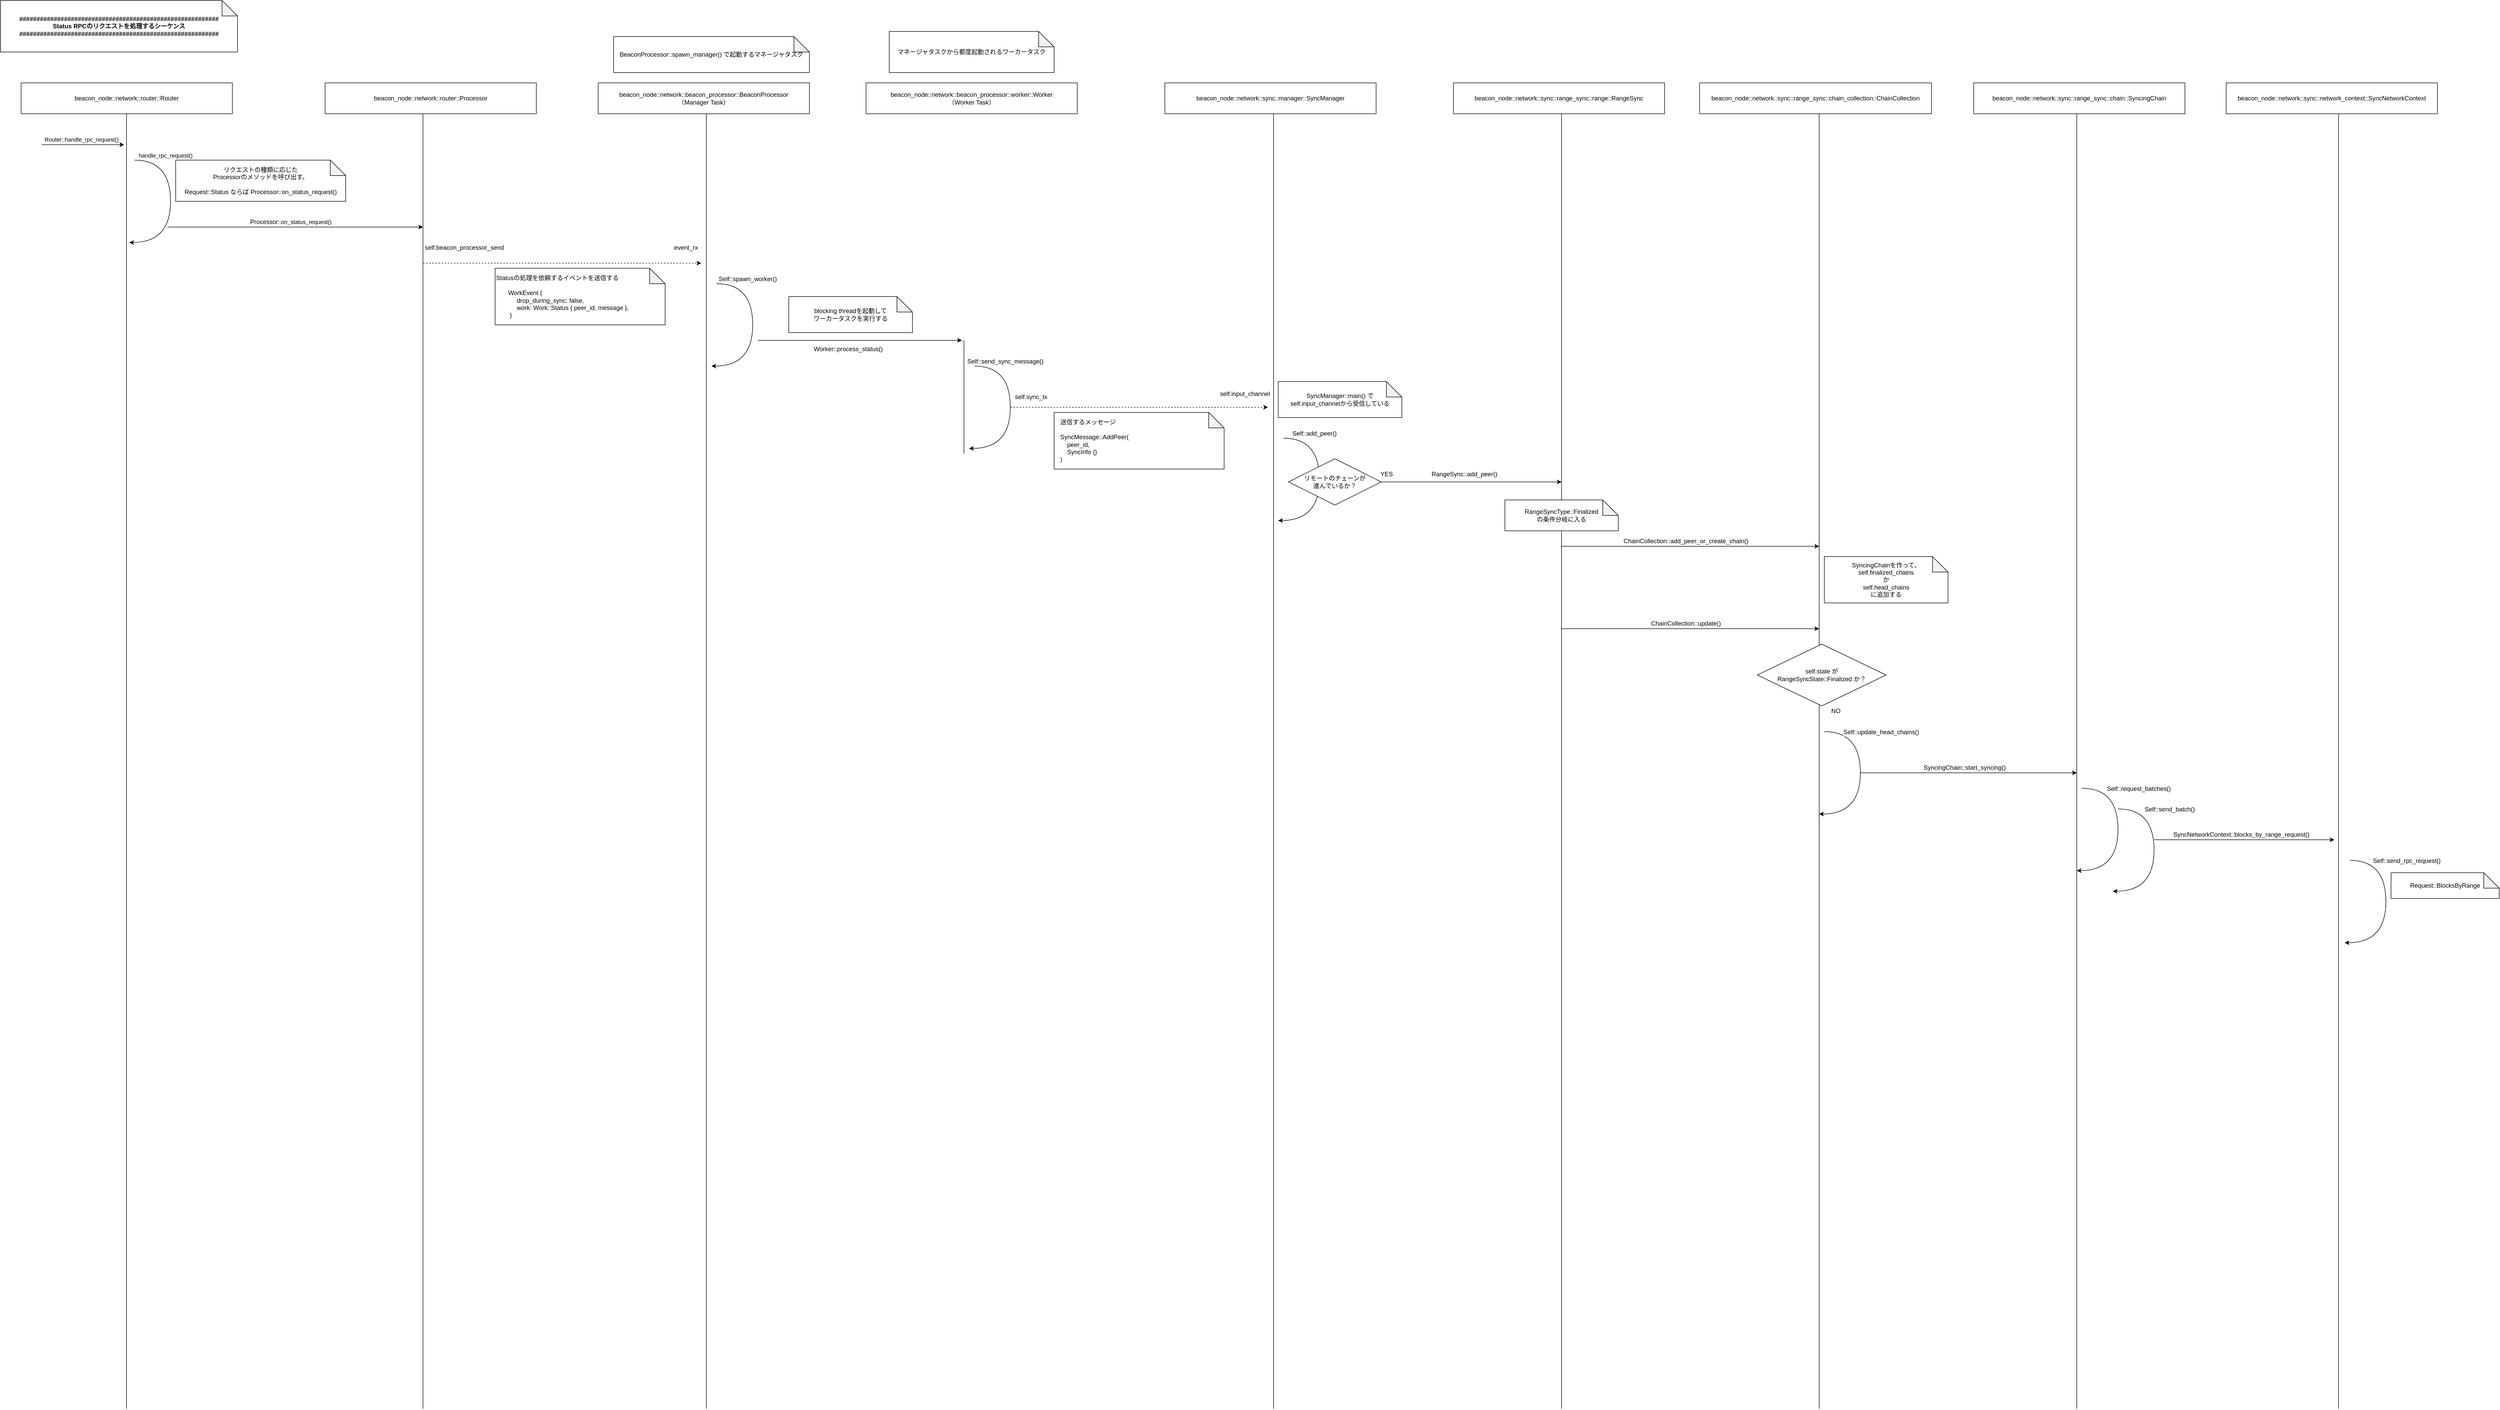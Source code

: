 <mxfile>
    <diagram id="WmQeqPcZGVHwFXoyWa7D" name="Page-1">
        <mxGraphModel dx="1002" dy="877" grid="1" gridSize="10" guides="1" tooltips="1" connect="1" arrows="1" fold="1" page="1" pageScale="1" pageWidth="827" pageHeight="1169" background="none" math="0" shadow="0">
            <root>
                <mxCell id="0"/>
                <mxCell id="1" parent="0"/>
                <mxCell id="2" value="##########################################################&lt;br&gt;Status RPCのリクエストを処理するシーケンス&lt;br&gt;##########################################################" style="shape=note;whiteSpace=wrap;html=1;backgroundOutline=1;darkOpacity=0.05;fontStyle=1" parent="1" vertex="1">
                    <mxGeometry x="10" y="10" width="460" height="100" as="geometry"/>
                </mxCell>
                <mxCell id="3" value="beacon_node::network::router::Router" style="rounded=0;whiteSpace=wrap;html=1;" parent="1" vertex="1">
                    <mxGeometry x="50" y="170" width="410" height="60" as="geometry"/>
                </mxCell>
                <mxCell id="4" value="" style="endArrow=classic;html=1;" parent="1" edge="1">
                    <mxGeometry width="50" height="50" relative="1" as="geometry">
                        <mxPoint x="90" y="290" as="sourcePoint"/>
                        <mxPoint x="250" y="290" as="targetPoint"/>
                    </mxGeometry>
                </mxCell>
                <mxCell id="5" value="Router::handle_rpc_request()" style="edgeLabel;html=1;align=center;verticalAlign=middle;resizable=0;points=[];" parent="4" vertex="1" connectable="0">
                    <mxGeometry x="-0.037" y="1" relative="1" as="geometry">
                        <mxPoint y="-9" as="offset"/>
                    </mxGeometry>
                </mxCell>
                <mxCell id="6" value="" style="endArrow=none;html=1;" parent="1" edge="1">
                    <mxGeometry width="50" height="50" relative="1" as="geometry">
                        <mxPoint x="254.5" y="2745" as="sourcePoint"/>
                        <mxPoint x="254.5" y="230" as="targetPoint"/>
                    </mxGeometry>
                </mxCell>
                <mxCell id="7" value="" style="curved=1;endArrow=classic;html=1;" parent="1" edge="1">
                    <mxGeometry width="50" height="50" relative="1" as="geometry">
                        <mxPoint x="270" y="320" as="sourcePoint"/>
                        <mxPoint x="260" y="480" as="targetPoint"/>
                        <Array as="points">
                            <mxPoint x="340" y="320"/>
                            <mxPoint x="340" y="480"/>
                        </Array>
                    </mxGeometry>
                </mxCell>
                <mxCell id="8" value="handle_rpc_request()" style="edgeLabel;html=1;align=center;verticalAlign=middle;resizable=0;points=[];" parent="7" vertex="1" connectable="0">
                    <mxGeometry x="0.073" relative="1" as="geometry">
                        <mxPoint x="-10" y="-106" as="offset"/>
                    </mxGeometry>
                </mxCell>
                <mxCell id="9" value="&lt;span style=&quot;font-weight: 400&quot;&gt;リクエストの種類に応じた&lt;br&gt;&lt;/span&gt;&lt;span style=&quot;font-weight: normal&quot;&gt;Processorのメソッドを呼び出す。&lt;/span&gt;&lt;br&gt;&lt;br&gt;&lt;span style=&quot;font-weight: 400&quot;&gt;Request::Status ならば Processor::&lt;/span&gt;&lt;span style=&quot;font-weight: 400&quot;&gt;on_status_request()&lt;/span&gt;" style="shape=note;whiteSpace=wrap;html=1;backgroundOutline=1;darkOpacity=0.05;fontStyle=1" parent="1" vertex="1">
                    <mxGeometry x="350" y="320" width="330" height="80" as="geometry"/>
                </mxCell>
                <mxCell id="10" value="beacon_node::network::router::Processor" style="rounded=0;whiteSpace=wrap;html=1;" parent="1" vertex="1">
                    <mxGeometry x="640" y="170" width="410" height="60" as="geometry"/>
                </mxCell>
                <mxCell id="11" value="" style="endArrow=none;html=1;" parent="1" edge="1">
                    <mxGeometry width="50" height="50" relative="1" as="geometry">
                        <mxPoint x="830" y="2745" as="sourcePoint"/>
                        <mxPoint x="830" y="230" as="targetPoint"/>
                    </mxGeometry>
                </mxCell>
                <mxCell id="13" value="" style="endArrow=classic;html=1;" parent="1" edge="1">
                    <mxGeometry width="50" height="50" relative="1" as="geometry">
                        <mxPoint x="334" y="450" as="sourcePoint"/>
                        <mxPoint x="830" y="450" as="targetPoint"/>
                    </mxGeometry>
                </mxCell>
                <mxCell id="14" value="&lt;span style=&quot;font-size: 12px&quot;&gt;Processor&lt;/span&gt;::on_status_request()" style="edgeLabel;html=1;align=center;verticalAlign=middle;resizable=0;points=[];" parent="13" vertex="1" connectable="0">
                    <mxGeometry x="-0.037" y="1" relative="1" as="geometry">
                        <mxPoint y="-9" as="offset"/>
                    </mxGeometry>
                </mxCell>
                <mxCell id="15" value="beacon_node::network::beacon_processor::BeaconProcessor&lt;br&gt;（Manager Task）" style="rounded=0;whiteSpace=wrap;html=1;" parent="1" vertex="1">
                    <mxGeometry x="1170" y="170" width="410" height="60" as="geometry"/>
                </mxCell>
                <mxCell id="16" value="" style="endArrow=none;html=1;" parent="1" edge="1">
                    <mxGeometry width="50" height="50" relative="1" as="geometry">
                        <mxPoint x="1380" y="2745" as="sourcePoint"/>
                        <mxPoint x="1380" y="230" as="targetPoint"/>
                    </mxGeometry>
                </mxCell>
                <mxCell id="17" value="" style="endArrow=classic;html=1;dashed=1;" parent="1" edge="1">
                    <mxGeometry width="50" height="50" relative="1" as="geometry">
                        <mxPoint x="830" y="520" as="sourcePoint"/>
                        <mxPoint x="1370" y="520" as="targetPoint"/>
                    </mxGeometry>
                </mxCell>
                <mxCell id="19" value="&lt;span style=&quot;font-size: 12px&quot;&gt;self.beacon_processor_send&lt;/span&gt;" style="edgeLabel;html=1;align=center;verticalAlign=middle;resizable=0;points=[];" parent="1" vertex="1" connectable="0">
                    <mxGeometry x="910" y="490" as="geometry"/>
                </mxCell>
                <mxCell id="20" value="&lt;span style=&quot;font-size: 12px&quot;&gt;event_rx&lt;/span&gt;" style="edgeLabel;html=1;align=center;verticalAlign=middle;resizable=0;points=[];" parent="1" vertex="1" connectable="0">
                    <mxGeometry x="1340" y="490" as="geometry"/>
                </mxCell>
                <mxCell id="21" value="&lt;span style=&quot;font-weight: 400&quot;&gt;Statusの処理を依頼するイベントを送信する&amp;nbsp;&lt;br&gt;&lt;br&gt;&amp;nbsp; &amp;nbsp; &amp;nbsp; &amp;nbsp;WorkEvent&amp;nbsp;&lt;/span&gt;&lt;span style=&quot;font-weight: 400&quot;&gt;{&lt;/span&gt;&lt;div&gt;&lt;span style=&quot;font-weight: 400&quot;&gt;&amp;nbsp; &amp;nbsp; &amp;nbsp; &amp;nbsp; &amp;nbsp; &amp;nbsp; drop_during_sync: false,&lt;/span&gt;&lt;/div&gt;&lt;div&gt;&lt;span style=&quot;font-weight: 400&quot;&gt;&amp;nbsp; &amp;nbsp; &amp;nbsp; &amp;nbsp; &amp;nbsp; &amp;nbsp; work: Work::Status { peer_id, message },&lt;/span&gt;&lt;/div&gt;&lt;div&gt;&lt;span style=&quot;font-weight: 400&quot;&gt;&amp;nbsp; &amp;nbsp; &amp;nbsp; &amp;nbsp; }&lt;/span&gt;&lt;/div&gt;" style="shape=note;whiteSpace=wrap;html=1;backgroundOutline=1;darkOpacity=0.05;fontStyle=1;align=left;" parent="1" vertex="1">
                    <mxGeometry x="970" y="530" width="330" height="110" as="geometry"/>
                </mxCell>
                <mxCell id="22" value="&lt;span style=&quot;font-weight: 400&quot;&gt;BeaconProcessor::spawn_manager() で起動するマネージャタスク&lt;/span&gt;" style="shape=note;whiteSpace=wrap;html=1;backgroundOutline=1;darkOpacity=0.05;fontStyle=1;align=center;" parent="1" vertex="1">
                    <mxGeometry x="1200" y="80" width="380" height="70" as="geometry"/>
                </mxCell>
                <mxCell id="24" value="beacon_node::network::beacon_processor::worker::Worker&lt;br&gt;（Worker Task）" style="rounded=0;whiteSpace=wrap;html=1;" parent="1" vertex="1">
                    <mxGeometry x="1690" y="170" width="410" height="60" as="geometry"/>
                </mxCell>
                <mxCell id="25" value="&lt;span style=&quot;font-weight: 400&quot;&gt;マネージャタスクから都度起動されるワーカータスク&lt;/span&gt;" style="shape=note;whiteSpace=wrap;html=1;backgroundOutline=1;darkOpacity=0.05;fontStyle=1;align=center;" parent="1" vertex="1">
                    <mxGeometry x="1735" y="70" width="320" height="80" as="geometry"/>
                </mxCell>
                <mxCell id="26" value="" style="endArrow=classic;html=1;" parent="1" edge="1">
                    <mxGeometry width="50" height="50" relative="1" as="geometry">
                        <mxPoint x="1480" y="670" as="sourcePoint"/>
                        <mxPoint x="1876" y="670" as="targetPoint"/>
                    </mxGeometry>
                </mxCell>
                <mxCell id="28" value="" style="endArrow=none;html=1;" parent="1" edge="1">
                    <mxGeometry width="50" height="50" relative="1" as="geometry">
                        <mxPoint x="1880" y="890" as="sourcePoint"/>
                        <mxPoint x="1880" y="670" as="targetPoint"/>
                    </mxGeometry>
                </mxCell>
                <mxCell id="29" value="" style="curved=1;endArrow=classic;html=1;" parent="1" edge="1">
                    <mxGeometry width="50" height="50" relative="1" as="geometry">
                        <mxPoint x="1400" y="560" as="sourcePoint"/>
                        <mxPoint x="1390" y="720" as="targetPoint"/>
                        <Array as="points">
                            <mxPoint x="1470" y="560"/>
                            <mxPoint x="1470" y="720"/>
                        </Array>
                    </mxGeometry>
                </mxCell>
                <mxCell id="30" value="&lt;span style=&quot;font-size: 12px&quot;&gt;Self::spawn_worker()&lt;/span&gt;" style="edgeLabel;html=1;align=center;verticalAlign=middle;resizable=0;points=[];" parent="29" vertex="1" connectable="0">
                    <mxGeometry x="0.073" relative="1" as="geometry">
                        <mxPoint x="-10" y="-106" as="offset"/>
                    </mxGeometry>
                </mxCell>
                <mxCell id="31" value="&lt;span style=&quot;font-weight: 400&quot;&gt;blocking threadを起動して&lt;br&gt;ワーカータスクを実行する&lt;/span&gt;" style="shape=note;whiteSpace=wrap;html=1;backgroundOutline=1;darkOpacity=0.05;fontStyle=1;align=center;" parent="1" vertex="1">
                    <mxGeometry x="1540" y="585" width="240" height="70" as="geometry"/>
                </mxCell>
                <mxCell id="32" value="&lt;span style=&quot;font-size: 12px&quot;&gt;Worker::process_status()&lt;/span&gt;" style="edgeLabel;html=1;align=center;verticalAlign=middle;resizable=0;points=[];" parent="1" vertex="1" connectable="0">
                    <mxGeometry x="1654" y="690" as="geometry">
                        <mxPoint x="1" y="-3" as="offset"/>
                    </mxGeometry>
                </mxCell>
                <mxCell id="33" value="" style="curved=1;endArrow=classic;html=1;" parent="1" edge="1">
                    <mxGeometry width="50" height="50" relative="1" as="geometry">
                        <mxPoint x="1900" y="720" as="sourcePoint"/>
                        <mxPoint x="1890" y="880" as="targetPoint"/>
                        <Array as="points">
                            <mxPoint x="1970" y="720"/>
                            <mxPoint x="1970" y="880"/>
                        </Array>
                    </mxGeometry>
                </mxCell>
                <mxCell id="34" value="&lt;span style=&quot;font-size: 12px&quot;&gt;Self::send_sync_message()&lt;/span&gt;" style="edgeLabel;html=1;align=center;verticalAlign=middle;resizable=0;points=[];" parent="33" vertex="1" connectable="0">
                    <mxGeometry x="0.073" relative="1" as="geometry">
                        <mxPoint x="-10" y="-106" as="offset"/>
                    </mxGeometry>
                </mxCell>
                <mxCell id="35" value="beacon_node::network::sync::manager::SyncManager" style="rounded=0;whiteSpace=wrap;html=1;" parent="1" vertex="1">
                    <mxGeometry x="2270" y="170" width="410" height="60" as="geometry"/>
                </mxCell>
                <mxCell id="36" value="" style="endArrow=classic;html=1;dashed=1;" parent="1" edge="1">
                    <mxGeometry width="50" height="50" relative="1" as="geometry">
                        <mxPoint x="1970" y="800" as="sourcePoint"/>
                        <mxPoint x="2470" y="800" as="targetPoint"/>
                    </mxGeometry>
                </mxCell>
                <mxCell id="37" value="&lt;span style=&quot;font-size: 12px&quot;&gt;self.sync_tx&lt;/span&gt;" style="edgeLabel;html=1;align=center;verticalAlign=middle;resizable=0;points=[];" parent="1" vertex="1" connectable="0">
                    <mxGeometry x="2010" y="780" as="geometry"/>
                </mxCell>
                <mxCell id="38" value="&lt;span style=&quot;font-weight: 400&quot;&gt;送信するメッセージ&amp;nbsp;&lt;/span&gt;&lt;br&gt;&lt;br&gt;&lt;span style=&quot;font-weight: 400&quot;&gt;SyncMessage::AddPeer(&lt;/span&gt;&lt;br&gt;&lt;span style=&quot;font-weight: 400&quot;&gt;&amp;nbsp; &amp;nbsp; peer_id,&lt;/span&gt;&lt;br&gt;&lt;span style=&quot;font-weight: 400&quot;&gt;&amp;nbsp; &amp;nbsp; SyncInfo {}&lt;/span&gt;&lt;br&gt;&lt;span style=&quot;font-weight: 400&quot;&gt;)&lt;/span&gt;" style="shape=note;whiteSpace=wrap;html=1;backgroundOutline=1;darkOpacity=0.05;fontStyle=1;align=left;spacingLeft=10;" parent="1" vertex="1">
                    <mxGeometry x="2055" y="810" width="330" height="110" as="geometry"/>
                </mxCell>
                <mxCell id="39" value="" style="endArrow=none;html=1;" parent="1" edge="1">
                    <mxGeometry width="50" height="50" relative="1" as="geometry">
                        <mxPoint x="2481" y="2745" as="sourcePoint"/>
                        <mxPoint x="2481" y="230" as="targetPoint"/>
                    </mxGeometry>
                </mxCell>
                <mxCell id="40" value="&lt;span style=&quot;font-size: 12px&quot;&gt;self.input_channel&lt;/span&gt;" style="edgeLabel;html=1;align=center;verticalAlign=middle;resizable=0;points=[];" parent="1" vertex="1" connectable="0">
                    <mxGeometry x="2430" y="770" as="geometry">
                        <mxPoint x="-5" y="4" as="offset"/>
                    </mxGeometry>
                </mxCell>
                <mxCell id="41" value="&lt;span style=&quot;font-weight: 400&quot;&gt;SyncManager::main() で&lt;br&gt;&lt;/span&gt;&lt;span style=&quot;font-weight: normal&quot;&gt;self.input_channelから受信している&lt;/span&gt;" style="shape=note;whiteSpace=wrap;html=1;backgroundOutline=1;darkOpacity=0.05;fontStyle=1;align=center;" parent="1" vertex="1">
                    <mxGeometry x="2490" y="750" width="240" height="70" as="geometry"/>
                </mxCell>
                <mxCell id="42" value="" style="curved=1;endArrow=classic;html=1;" parent="1" edge="1">
                    <mxGeometry width="50" height="50" relative="1" as="geometry">
                        <mxPoint x="2500" y="860" as="sourcePoint"/>
                        <mxPoint x="2490" y="1020" as="targetPoint"/>
                        <Array as="points">
                            <mxPoint x="2570" y="860"/>
                            <mxPoint x="2570" y="1020"/>
                        </Array>
                    </mxGeometry>
                </mxCell>
                <mxCell id="43" value="&lt;span style=&quot;font-size: 12px&quot;&gt;Self::add_peer()&lt;/span&gt;" style="edgeLabel;html=1;align=center;verticalAlign=middle;resizable=0;points=[];" parent="42" vertex="1" connectable="0">
                    <mxGeometry x="0.073" relative="1" as="geometry">
                        <mxPoint x="-10" y="-106" as="offset"/>
                    </mxGeometry>
                </mxCell>
                <mxCell id="44" value="リモートのチェーンが&lt;br&gt;進んでいるか？" style="rhombus;whiteSpace=wrap;html=1;align=center;" parent="1" vertex="1">
                    <mxGeometry x="2510" y="900" width="180" height="90" as="geometry"/>
                </mxCell>
                <mxCell id="47" value="" style="endArrow=classic;html=1;exitX=1;exitY=0.5;exitDx=0;exitDy=0;" parent="1" source="44" edge="1">
                    <mxGeometry width="50" height="50" relative="1" as="geometry">
                        <mxPoint x="2720" y="944.5" as="sourcePoint"/>
                        <mxPoint x="3040" y="945" as="targetPoint"/>
                    </mxGeometry>
                </mxCell>
                <mxCell id="48" value="beacon_node::network::sync::range_sync::range::RangeSync" style="rounded=0;whiteSpace=wrap;html=1;" parent="1" vertex="1">
                    <mxGeometry x="2830" y="170" width="410" height="60" as="geometry"/>
                </mxCell>
                <mxCell id="49" value="" style="endArrow=none;html=1;" parent="1" edge="1">
                    <mxGeometry width="50" height="50" relative="1" as="geometry">
                        <mxPoint x="3040" y="2745" as="sourcePoint"/>
                        <mxPoint x="3040" y="230" as="targetPoint"/>
                    </mxGeometry>
                </mxCell>
                <mxCell id="50" value="&lt;span style=&quot;font-size: 12px&quot;&gt;YES&lt;/span&gt;" style="edgeLabel;html=1;align=center;verticalAlign=middle;resizable=0;points=[];" parent="1" vertex="1" connectable="0">
                    <mxGeometry x="2700" y="930" as="geometry"/>
                </mxCell>
                <mxCell id="51" value="&lt;span style=&quot;font-size: 12px&quot;&gt;RangeSync::add_peer()&lt;/span&gt;" style="edgeLabel;html=1;align=center;verticalAlign=middle;resizable=0;points=[];" parent="1" vertex="1" connectable="0">
                    <mxGeometry x="2610" y="865" as="geometry">
                        <mxPoint x="241" y="65" as="offset"/>
                    </mxGeometry>
                </mxCell>
                <mxCell id="52" value="beacon_node::network::sync::range_sync::chain_collection::ChainCollection" style="rounded=0;whiteSpace=wrap;html=1;" parent="1" vertex="1">
                    <mxGeometry x="3308" y="170" width="450" height="60" as="geometry"/>
                </mxCell>
                <mxCell id="53" value="" style="endArrow=classic;html=1;" parent="1" edge="1">
                    <mxGeometry width="50" height="50" relative="1" as="geometry">
                        <mxPoint x="3040" y="1070" as="sourcePoint"/>
                        <mxPoint x="3540" y="1070" as="targetPoint"/>
                    </mxGeometry>
                </mxCell>
                <mxCell id="54" value="&lt;span style=&quot;font-size: 12px&quot;&gt;ChainCollection::&lt;/span&gt;&lt;span style=&quot;font-size: 12px&quot;&gt;add_peer_or_create_chain()&lt;/span&gt;" style="edgeLabel;html=1;align=center;verticalAlign=middle;resizable=0;points=[];" parent="53" vertex="1" connectable="0">
                    <mxGeometry x="-0.037" y="1" relative="1" as="geometry">
                        <mxPoint y="-9" as="offset"/>
                    </mxGeometry>
                </mxCell>
                <mxCell id="55" value="" style="endArrow=none;html=1;" parent="1" edge="1">
                    <mxGeometry width="50" height="50" relative="1" as="geometry">
                        <mxPoint x="3540" y="2745" as="sourcePoint"/>
                        <mxPoint x="3540" y="230" as="targetPoint"/>
                    </mxGeometry>
                </mxCell>
                <mxCell id="58" value="&lt;span style=&quot;font-weight: 400&quot;&gt;SyncingChainを作って、&lt;br&gt;&lt;/span&gt;&lt;span style=&quot;font-weight: normal&quot;&gt;self.finalized_chains&lt;br&gt;か&lt;br&gt;self.head_chains&lt;br&gt;に追加する&lt;br&gt;&lt;/span&gt;" style="shape=note;whiteSpace=wrap;html=1;backgroundOutline=1;darkOpacity=0.05;fontStyle=1;align=center;" parent="1" vertex="1">
                    <mxGeometry x="3550" y="1090" width="240" height="90" as="geometry"/>
                </mxCell>
                <mxCell id="60" value="" style="endArrow=classic;html=1;" parent="1" edge="1">
                    <mxGeometry width="50" height="50" relative="1" as="geometry">
                        <mxPoint x="3040" y="1230" as="sourcePoint"/>
                        <mxPoint x="3540" y="1230" as="targetPoint"/>
                    </mxGeometry>
                </mxCell>
                <mxCell id="61" value="&lt;span style=&quot;font-size: 12px&quot;&gt;ChainCollection::&lt;/span&gt;&lt;span style=&quot;font-size: 12px&quot;&gt;update()&lt;/span&gt;" style="edgeLabel;html=1;align=center;verticalAlign=middle;resizable=0;points=[];" parent="60" vertex="1" connectable="0">
                    <mxGeometry x="-0.037" y="1" relative="1" as="geometry">
                        <mxPoint y="-9" as="offset"/>
                    </mxGeometry>
                </mxCell>
                <mxCell id="62" value="&lt;span style=&quot;font-weight: 400&quot;&gt;RangeSyncType::Finalized&lt;br&gt;の条件分岐に入る&lt;br&gt;&lt;/span&gt;" style="shape=note;whiteSpace=wrap;html=1;backgroundOutline=1;darkOpacity=0.05;fontStyle=1;align=center;" parent="1" vertex="1">
                    <mxGeometry x="2930" y="980" width="220" height="60" as="geometry"/>
                </mxCell>
                <mxCell id="63" value="self.state が&lt;br&gt;RangeSyncState::Finalized か？" style="rhombus;whiteSpace=wrap;html=1;align=center;" parent="1" vertex="1">
                    <mxGeometry x="3420" y="1260" width="250" height="120" as="geometry"/>
                </mxCell>
                <mxCell id="64" value="&lt;span style=&quot;font-size: 12px&quot;&gt;NO&lt;/span&gt;" style="edgeLabel;html=1;align=center;verticalAlign=middle;resizable=0;points=[];" parent="1" vertex="1" connectable="0">
                    <mxGeometry x="2630" y="950" as="geometry">
                        <mxPoint x="942" y="440" as="offset"/>
                    </mxGeometry>
                </mxCell>
                <mxCell id="65" value="" style="curved=1;endArrow=classic;html=1;" parent="1" edge="1">
                    <mxGeometry width="50" height="50" relative="1" as="geometry">
                        <mxPoint x="3550" y="1430" as="sourcePoint"/>
                        <mxPoint x="3540" y="1590" as="targetPoint"/>
                        <Array as="points">
                            <mxPoint x="3620" y="1430"/>
                            <mxPoint x="3620" y="1590"/>
                        </Array>
                    </mxGeometry>
                </mxCell>
                <mxCell id="66" value="&lt;span style=&quot;font-size: 12px&quot;&gt;Self::update_head_chains()&lt;/span&gt;" style="edgeLabel;html=1;align=center;verticalAlign=middle;resizable=0;points=[];" parent="65" vertex="1" connectable="0">
                    <mxGeometry x="0.073" relative="1" as="geometry">
                        <mxPoint x="40" y="-96" as="offset"/>
                    </mxGeometry>
                </mxCell>
                <mxCell id="67" value="beacon_node::network::sync::range_sync::chain::SyncingChain" style="rounded=0;whiteSpace=wrap;html=1;" parent="1" vertex="1">
                    <mxGeometry x="3840" y="170" width="410" height="60" as="geometry"/>
                </mxCell>
                <mxCell id="68" value="" style="endArrow=classic;html=1;" parent="1" edge="1">
                    <mxGeometry width="50" height="50" relative="1" as="geometry">
                        <mxPoint x="3620" y="1510" as="sourcePoint"/>
                        <mxPoint x="4040" y="1510" as="targetPoint"/>
                    </mxGeometry>
                </mxCell>
                <mxCell id="69" value="&lt;span style=&quot;font-size: 12px&quot;&gt;SyncingChain::start_syncing()&lt;/span&gt;" style="edgeLabel;html=1;align=center;verticalAlign=middle;resizable=0;points=[];" parent="68" vertex="1" connectable="0">
                    <mxGeometry x="-0.037" y="1" relative="1" as="geometry">
                        <mxPoint y="-9" as="offset"/>
                    </mxGeometry>
                </mxCell>
                <mxCell id="70" value="" style="endArrow=none;html=1;" parent="1" edge="1">
                    <mxGeometry width="50" height="50" relative="1" as="geometry">
                        <mxPoint x="4040" y="2745" as="sourcePoint"/>
                        <mxPoint x="4040" y="230" as="targetPoint"/>
                    </mxGeometry>
                </mxCell>
                <mxCell id="71" value="" style="curved=1;endArrow=classic;html=1;" parent="1" edge="1">
                    <mxGeometry width="50" height="50" relative="1" as="geometry">
                        <mxPoint x="4050" y="1540" as="sourcePoint"/>
                        <mxPoint x="4040" y="1700" as="targetPoint"/>
                        <Array as="points">
                            <mxPoint x="4120" y="1540"/>
                            <mxPoint x="4120" y="1700"/>
                        </Array>
                    </mxGeometry>
                </mxCell>
                <mxCell id="72" value="&lt;span style=&quot;font-size: 12px&quot;&gt;Self::request_batches()&lt;/span&gt;" style="edgeLabel;html=1;align=center;verticalAlign=middle;resizable=0;points=[];" parent="71" vertex="1" connectable="0">
                    <mxGeometry x="0.073" relative="1" as="geometry">
                        <mxPoint x="40" y="-96" as="offset"/>
                    </mxGeometry>
                </mxCell>
                <mxCell id="73" value="" style="curved=1;endArrow=classic;html=1;" parent="1" edge="1">
                    <mxGeometry width="50" height="50" relative="1" as="geometry">
                        <mxPoint x="4120" y="1580" as="sourcePoint"/>
                        <mxPoint x="4110" y="1740" as="targetPoint"/>
                        <Array as="points">
                            <mxPoint x="4190" y="1580"/>
                            <mxPoint x="4190" y="1740"/>
                        </Array>
                    </mxGeometry>
                </mxCell>
                <mxCell id="74" value="&lt;span style=&quot;font-size: 12px&quot;&gt;Self::send_batch()&lt;/span&gt;" style="edgeLabel;html=1;align=center;verticalAlign=middle;resizable=0;points=[];" parent="73" vertex="1" connectable="0">
                    <mxGeometry x="0.073" relative="1" as="geometry">
                        <mxPoint x="30" y="-96" as="offset"/>
                    </mxGeometry>
                </mxCell>
                <mxCell id="75" value="beacon_node::network::sync::network_context::SyncNetworkContext" style="rounded=0;whiteSpace=wrap;html=1;" parent="1" vertex="1">
                    <mxGeometry x="4330" y="170" width="410" height="60" as="geometry"/>
                </mxCell>
                <mxCell id="76" value="" style="endArrow=none;html=1;" parent="1" edge="1">
                    <mxGeometry width="50" height="50" relative="1" as="geometry">
                        <mxPoint x="4548" y="2745" as="sourcePoint"/>
                        <mxPoint x="4548" y="230" as="targetPoint"/>
                    </mxGeometry>
                </mxCell>
                <mxCell id="77" value="" style="endArrow=classic;html=1;" parent="1" edge="1">
                    <mxGeometry width="50" height="50" relative="1" as="geometry">
                        <mxPoint x="4190" y="1640" as="sourcePoint"/>
                        <mxPoint x="4540" y="1640" as="targetPoint"/>
                    </mxGeometry>
                </mxCell>
                <mxCell id="78" value="&lt;span style=&quot;font-size: 12px&quot;&gt;SyncNetworkContext::blocks_by_range_request()&lt;/span&gt;" style="edgeLabel;html=1;align=center;verticalAlign=middle;resizable=0;points=[];" parent="77" vertex="1" connectable="0">
                    <mxGeometry x="-0.037" y="1" relative="1" as="geometry">
                        <mxPoint y="-9" as="offset"/>
                    </mxGeometry>
                </mxCell>
                <mxCell id="79" value="" style="curved=1;endArrow=classic;html=1;" parent="1" edge="1">
                    <mxGeometry width="50" height="50" relative="1" as="geometry">
                        <mxPoint x="4570" y="1680" as="sourcePoint"/>
                        <mxPoint x="4560" y="1840" as="targetPoint"/>
                        <Array as="points">
                            <mxPoint x="4640" y="1680"/>
                            <mxPoint x="4640" y="1840"/>
                        </Array>
                    </mxGeometry>
                </mxCell>
                <mxCell id="80" value="&lt;span style=&quot;font-size: 12px&quot;&gt;Self::send_rpc_request()&lt;/span&gt;" style="edgeLabel;html=1;align=center;verticalAlign=middle;resizable=0;points=[];" parent="79" vertex="1" connectable="0">
                    <mxGeometry x="0.073" relative="1" as="geometry">
                        <mxPoint x="40" y="-96" as="offset"/>
                    </mxGeometry>
                </mxCell>
                <mxCell id="81" value="&lt;span style=&quot;font-weight: 400&quot;&gt;Request::BlocksByRange&lt;/span&gt;" style="shape=note;whiteSpace=wrap;html=1;backgroundOutline=1;darkOpacity=0.05;fontStyle=1;align=center;" parent="1" vertex="1">
                    <mxGeometry x="4650" y="1704" width="210" height="50" as="geometry"/>
                </mxCell>
            </root>
        </mxGraphModel>
    </diagram>
</mxfile>